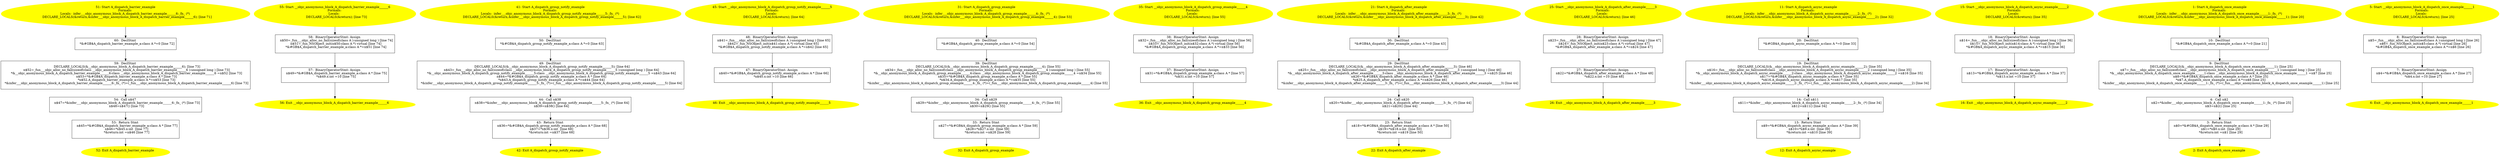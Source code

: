 /* @generated */
digraph iCFG {
60 [label="60:  DeclStmt \n   *&#GB$A_dispatch_barrier_example_a:class A *=0 [line 72]\n " shape="box"]
	

	 60 -> 59 ;
59 [label="59:  DeclStmt \n   DECLARE_LOCALS(&__objc_anonymous_block_A_dispatch_barrier_example______6); [line 73]\n  n$52=_fun___objc_alloc_no_fail(sizeof(class __objc_anonymous_block_A_dispatch_barrier_example______6 ):unsigned long ) [line 73]\n  *&__objc_anonymous_block_A_dispatch_barrier_example______6:class __objc_anonymous_block_A_dispatch_barrier_example______6 =n$52 [line 73]\n  n$53=*&#GB$A_dispatch_barrier_example_a:class A * [line 73]\n  *n$52.A_dispatch_barrier_example_a:class A *=n$53 [line 73]\n  *&infer___objc_anonymous_block_A_dispatch_barrier_example______6:_fn_ (*)=(_fun___objc_anonymous_block_A_dispatch_barrier_example______6) [line 73]\n " shape="box"]
	

	 59 -> 54 ;
58 [label="58:  BinaryOperatorStmt: Assign \n   n$50=_fun___objc_alloc_no_fail(sizeof(class A ):unsigned long ) [line 74]\n  n$51=_fun_NSObject_init(n$50:class A *) virtual [line 74]\n  *&#GB$A_dispatch_barrier_example_a:class A *=n$51 [line 74]\n " shape="box"]
	

	 58 -> 57 ;
57 [label="57:  BinaryOperatorStmt: Assign \n   n$49=*&#GB$A_dispatch_barrier_example_a:class A * [line 75]\n  *n$49.x:int =10 [line 75]\n " shape="box"]
	

	 57 -> 56 ;
56 [label="56: Exit __objc_anonymous_block_A_dispatch_barrier_example______6 \n  " color=yellow style=filled]
	

55 [label="55: Start __objc_anonymous_block_A_dispatch_barrier_example______6\nFormals: \nLocals:  \n   DECLARE_LOCALS(&return); [line 73]\n " color=yellow style=filled]
	

	 55 -> 58 ;
54 [label="54:  Call n$47 \n   n$47=*&infer___objc_anonymous_block_A_dispatch_barrier_example______6:_fn_ (*) [line 73]\n  n$48=n$47() [line 73]\n " shape="box"]
	

	 54 -> 53 ;
53 [label="53:  Return Stmt \n   n$45=*&#GB$A_dispatch_barrier_example_a:class A * [line 77]\n  n$46=*n$45.x:int  [line 77]\n  *&return:int =n$46 [line 77]\n " shape="box"]
	

	 53 -> 52 ;
52 [label="52: Exit A_dispatch_barrier_example \n  " color=yellow style=filled]
	

51 [label="51: Start A_dispatch_barrier_example\nFormals: \nLocals:  infer___objc_anonymous_block_A_dispatch_barrier_example______6:_fn_ (*) \n   DECLARE_LOCALS(&return,&infer___objc_anonymous_block_A_dispatch_barrier_example______6); [line 71]\n " color=yellow style=filled]
	

	 51 -> 60 ;
50 [label="50:  DeclStmt \n   *&#GB$A_dispatch_group_notify_example_a:class A *=0 [line 63]\n " shape="box"]
	

	 50 -> 49 ;
49 [label="49:  DeclStmt \n   DECLARE_LOCALS(&__objc_anonymous_block_A_dispatch_group_notify_example______5); [line 64]\n  n$43=_fun___objc_alloc_no_fail(sizeof(class __objc_anonymous_block_A_dispatch_group_notify_example______5 ):unsigned long ) [line 64]\n  *&__objc_anonymous_block_A_dispatch_group_notify_example______5:class __objc_anonymous_block_A_dispatch_group_notify_example______5 =n$43 [line 64]\n  n$44=*&#GB$A_dispatch_group_notify_example_a:class A * [line 64]\n  *n$43.A_dispatch_group_notify_example_a:class A *=n$44 [line 64]\n  *&infer___objc_anonymous_block_A_dispatch_group_notify_example______5:_fn_ (*)=(_fun___objc_anonymous_block_A_dispatch_group_notify_example______5) [line 64]\n " shape="box"]
	

	 49 -> 44 ;
48 [label="48:  BinaryOperatorStmt: Assign \n   n$41=_fun___objc_alloc_no_fail(sizeof(class A ):unsigned long ) [line 65]\n  n$42=_fun_NSObject_init(n$41:class A *) virtual [line 65]\n  *&#GB$A_dispatch_group_notify_example_a:class A *=n$42 [line 65]\n " shape="box"]
	

	 48 -> 47 ;
47 [label="47:  BinaryOperatorStmt: Assign \n   n$40=*&#GB$A_dispatch_group_notify_example_a:class A * [line 66]\n  *n$40.x:int =10 [line 66]\n " shape="box"]
	

	 47 -> 46 ;
46 [label="46: Exit __objc_anonymous_block_A_dispatch_group_notify_example______5 \n  " color=yellow style=filled]
	

45 [label="45: Start __objc_anonymous_block_A_dispatch_group_notify_example______5\nFormals: \nLocals:  \n   DECLARE_LOCALS(&return); [line 64]\n " color=yellow style=filled]
	

	 45 -> 48 ;
44 [label="44:  Call n$38 \n   n$38=*&infer___objc_anonymous_block_A_dispatch_group_notify_example______5:_fn_ (*) [line 64]\n  n$39=n$38() [line 64]\n " shape="box"]
	

	 44 -> 43 ;
43 [label="43:  Return Stmt \n   n$36=*&#GB$A_dispatch_group_notify_example_a:class A * [line 68]\n  n$37=*n$36.x:int  [line 68]\n  *&return:int =n$37 [line 68]\n " shape="box"]
	

	 43 -> 42 ;
42 [label="42: Exit A_dispatch_group_notify_example \n  " color=yellow style=filled]
	

41 [label="41: Start A_dispatch_group_notify_example\nFormals: \nLocals:  infer___objc_anonymous_block_A_dispatch_group_notify_example______5:_fn_ (*) \n   DECLARE_LOCALS(&return,&infer___objc_anonymous_block_A_dispatch_group_notify_example______5); [line 62]\n " color=yellow style=filled]
	

	 41 -> 50 ;
40 [label="40:  DeclStmt \n   *&#GB$A_dispatch_group_example_a:class A *=0 [line 54]\n " shape="box"]
	

	 40 -> 39 ;
39 [label="39:  DeclStmt \n   DECLARE_LOCALS(&__objc_anonymous_block_A_dispatch_group_example______4); [line 55]\n  n$34=_fun___objc_alloc_no_fail(sizeof(class __objc_anonymous_block_A_dispatch_group_example______4 ):unsigned long ) [line 55]\n  *&__objc_anonymous_block_A_dispatch_group_example______4:class __objc_anonymous_block_A_dispatch_group_example______4 =n$34 [line 55]\n  n$35=*&#GB$A_dispatch_group_example_a:class A * [line 55]\n  *n$34.A_dispatch_group_example_a:class A *=n$35 [line 55]\n  *&infer___objc_anonymous_block_A_dispatch_group_example______4:_fn_ (*)=(_fun___objc_anonymous_block_A_dispatch_group_example______4) [line 55]\n " shape="box"]
	

	 39 -> 34 ;
38 [label="38:  BinaryOperatorStmt: Assign \n   n$32=_fun___objc_alloc_no_fail(sizeof(class A ):unsigned long ) [line 56]\n  n$33=_fun_NSObject_init(n$32:class A *) virtual [line 56]\n  *&#GB$A_dispatch_group_example_a:class A *=n$33 [line 56]\n " shape="box"]
	

	 38 -> 37 ;
37 [label="37:  BinaryOperatorStmt: Assign \n   n$31=*&#GB$A_dispatch_group_example_a:class A * [line 57]\n  *n$31.x:int =10 [line 57]\n " shape="box"]
	

	 37 -> 36 ;
36 [label="36: Exit __objc_anonymous_block_A_dispatch_group_example______4 \n  " color=yellow style=filled]
	

35 [label="35: Start __objc_anonymous_block_A_dispatch_group_example______4\nFormals: \nLocals:  \n   DECLARE_LOCALS(&return); [line 55]\n " color=yellow style=filled]
	

	 35 -> 38 ;
34 [label="34:  Call n$29 \n   n$29=*&infer___objc_anonymous_block_A_dispatch_group_example______4:_fn_ (*) [line 55]\n  n$30=n$29() [line 55]\n " shape="box"]
	

	 34 -> 33 ;
33 [label="33:  Return Stmt \n   n$27=*&#GB$A_dispatch_group_example_a:class A * [line 59]\n  n$28=*n$27.x:int  [line 59]\n  *&return:int =n$28 [line 59]\n " shape="box"]
	

	 33 -> 32 ;
32 [label="32: Exit A_dispatch_group_example \n  " color=yellow style=filled]
	

31 [label="31: Start A_dispatch_group_example\nFormals: \nLocals:  infer___objc_anonymous_block_A_dispatch_group_example______4:_fn_ (*) \n   DECLARE_LOCALS(&return,&infer___objc_anonymous_block_A_dispatch_group_example______4); [line 53]\n " color=yellow style=filled]
	

	 31 -> 40 ;
30 [label="30:  DeclStmt \n   *&#GB$A_dispatch_after_example_a:class A *=0 [line 43]\n " shape="box"]
	

	 30 -> 29 ;
29 [label="29:  DeclStmt \n   DECLARE_LOCALS(&__objc_anonymous_block_A_dispatch_after_example______3); [line 46]\n  n$25=_fun___objc_alloc_no_fail(sizeof(class __objc_anonymous_block_A_dispatch_after_example______3 ):unsigned long ) [line 46]\n  *&__objc_anonymous_block_A_dispatch_after_example______3:class __objc_anonymous_block_A_dispatch_after_example______3 =n$25 [line 46]\n  n$26=*&#GB$A_dispatch_after_example_a:class A * [line 46]\n  *n$25.A_dispatch_after_example_a:class A *=n$26 [line 46]\n  *&infer___objc_anonymous_block_A_dispatch_after_example______3:_fn_ (*)=(_fun___objc_anonymous_block_A_dispatch_after_example______3) [line 44]\n " shape="box"]
	

	 29 -> 24 ;
28 [label="28:  BinaryOperatorStmt: Assign \n   n$23=_fun___objc_alloc_no_fail(sizeof(class A ):unsigned long ) [line 47]\n  n$24=_fun_NSObject_init(n$23:class A *) virtual [line 47]\n  *&#GB$A_dispatch_after_example_a:class A *=n$24 [line 47]\n " shape="box"]
	

	 28 -> 27 ;
27 [label="27:  BinaryOperatorStmt: Assign \n   n$22=*&#GB$A_dispatch_after_example_a:class A * [line 48]\n  *n$22.x:int =10 [line 48]\n " shape="box"]
	

	 27 -> 26 ;
26 [label="26: Exit __objc_anonymous_block_A_dispatch_after_example______3 \n  " color=yellow style=filled]
	

25 [label="25: Start __objc_anonymous_block_A_dispatch_after_example______3\nFormals: \nLocals:  \n   DECLARE_LOCALS(&return); [line 46]\n " color=yellow style=filled]
	

	 25 -> 28 ;
24 [label="24:  Call n$20 \n   n$20=*&infer___objc_anonymous_block_A_dispatch_after_example______3:_fn_ (*) [line 44]\n  n$21=n$20() [line 44]\n " shape="box"]
	

	 24 -> 23 ;
23 [label="23:  Return Stmt \n   n$18=*&#GB$A_dispatch_after_example_a:class A * [line 50]\n  n$19=*n$18.x:int  [line 50]\n  *&return:int =n$19 [line 50]\n " shape="box"]
	

	 23 -> 22 ;
22 [label="22: Exit A_dispatch_after_example \n  " color=yellow style=filled]
	

21 [label="21: Start A_dispatch_after_example\nFormals: \nLocals:  infer___objc_anonymous_block_A_dispatch_after_example______3:_fn_ (*) \n   DECLARE_LOCALS(&return,&infer___objc_anonymous_block_A_dispatch_after_example______3); [line 42]\n " color=yellow style=filled]
	

	 21 -> 30 ;
20 [label="20:  DeclStmt \n   *&#GB$A_dispatch_async_example_a:class A *=0 [line 33]\n " shape="box"]
	

	 20 -> 19 ;
19 [label="19:  DeclStmt \n   DECLARE_LOCALS(&__objc_anonymous_block_A_dispatch_async_example______2); [line 35]\n  n$16=_fun___objc_alloc_no_fail(sizeof(class __objc_anonymous_block_A_dispatch_async_example______2 ):unsigned long ) [line 35]\n  *&__objc_anonymous_block_A_dispatch_async_example______2:class __objc_anonymous_block_A_dispatch_async_example______2 =n$16 [line 35]\n  n$17=*&#GB$A_dispatch_async_example_a:class A * [line 35]\n  *n$16.A_dispatch_async_example_a:class A *=n$17 [line 35]\n  *&infer___objc_anonymous_block_A_dispatch_async_example______2:_fn_ (*)=(_fun___objc_anonymous_block_A_dispatch_async_example______2) [line 34]\n " shape="box"]
	

	 19 -> 14 ;
18 [label="18:  BinaryOperatorStmt: Assign \n   n$14=_fun___objc_alloc_no_fail(sizeof(class A ):unsigned long ) [line 36]\n  n$15=_fun_NSObject_init(n$14:class A *) virtual [line 36]\n  *&#GB$A_dispatch_async_example_a:class A *=n$15 [line 36]\n " shape="box"]
	

	 18 -> 17 ;
17 [label="17:  BinaryOperatorStmt: Assign \n   n$13=*&#GB$A_dispatch_async_example_a:class A * [line 37]\n  *n$13.x:int =10 [line 37]\n " shape="box"]
	

	 17 -> 16 ;
16 [label="16: Exit __objc_anonymous_block_A_dispatch_async_example______2 \n  " color=yellow style=filled]
	

15 [label="15: Start __objc_anonymous_block_A_dispatch_async_example______2\nFormals: \nLocals:  \n   DECLARE_LOCALS(&return); [line 35]\n " color=yellow style=filled]
	

	 15 -> 18 ;
14 [label="14:  Call n$11 \n   n$11=*&infer___objc_anonymous_block_A_dispatch_async_example______2:_fn_ (*) [line 34]\n  n$12=n$11() [line 34]\n " shape="box"]
	

	 14 -> 13 ;
13 [label="13:  Return Stmt \n   n$9=*&#GB$A_dispatch_async_example_a:class A * [line 39]\n  n$10=*n$9.x:int  [line 39]\n  *&return:int =n$10 [line 39]\n " shape="box"]
	

	 13 -> 12 ;
12 [label="12: Exit A_dispatch_async_example \n  " color=yellow style=filled]
	

11 [label="11: Start A_dispatch_async_example\nFormals: \nLocals:  infer___objc_anonymous_block_A_dispatch_async_example______2:_fn_ (*) \n   DECLARE_LOCALS(&return,&infer___objc_anonymous_block_A_dispatch_async_example______2); [line 32]\n " color=yellow style=filled]
	

	 11 -> 20 ;
10 [label="10:  DeclStmt \n   *&#GB$A_dispatch_once_example_a:class A *=0 [line 21]\n " shape="box"]
	

	 10 -> 9 ;
9 [label="9:  DeclStmt \n   DECLARE_LOCALS(&__objc_anonymous_block_A_dispatch_once_example______1); [line 25]\n  n$7=_fun___objc_alloc_no_fail(sizeof(class __objc_anonymous_block_A_dispatch_once_example______1 ):unsigned long ) [line 25]\n  *&__objc_anonymous_block_A_dispatch_once_example______1:class __objc_anonymous_block_A_dispatch_once_example______1 =n$7 [line 25]\n  n$8=*&#GB$A_dispatch_once_example_a:class A * [line 25]\n  *n$7.A_dispatch_once_example_a:class A *=n$8 [line 25]\n  *&infer___objc_anonymous_block_A_dispatch_once_example______1:_fn_ (*)=(_fun___objc_anonymous_block_A_dispatch_once_example______1) [line 25]\n " shape="box"]
	

	 9 -> 4 ;
8 [label="8:  BinaryOperatorStmt: Assign \n   n$5=_fun___objc_alloc_no_fail(sizeof(class A ):unsigned long ) [line 26]\n  n$6=_fun_NSObject_init(n$5:class A *) virtual [line 26]\n  *&#GB$A_dispatch_once_example_a:class A *=n$6 [line 26]\n " shape="box"]
	

	 8 -> 7 ;
7 [label="7:  BinaryOperatorStmt: Assign \n   n$4=*&#GB$A_dispatch_once_example_a:class A * [line 27]\n  *n$4.x:int =10 [line 27]\n " shape="box"]
	

	 7 -> 6 ;
6 [label="6: Exit __objc_anonymous_block_A_dispatch_once_example______1 \n  " color=yellow style=filled]
	

5 [label="5: Start __objc_anonymous_block_A_dispatch_once_example______1\nFormals: \nLocals:  \n   DECLARE_LOCALS(&return); [line 25]\n " color=yellow style=filled]
	

	 5 -> 8 ;
4 [label="4:  Call n$2 \n   n$2=*&infer___objc_anonymous_block_A_dispatch_once_example______1:_fn_ (*) [line 25]\n  n$3=n$2() [line 25]\n " shape="box"]
	

	 4 -> 3 ;
3 [label="3:  Return Stmt \n   n$0=*&#GB$A_dispatch_once_example_a:class A * [line 29]\n  n$1=*n$0.x:int  [line 29]\n  *&return:int =n$1 [line 29]\n " shape="box"]
	

	 3 -> 2 ;
2 [label="2: Exit A_dispatch_once_example \n  " color=yellow style=filled]
	

1 [label="1: Start A_dispatch_once_example\nFormals: \nLocals:  infer___objc_anonymous_block_A_dispatch_once_example______1:_fn_ (*) \n   DECLARE_LOCALS(&return,&infer___objc_anonymous_block_A_dispatch_once_example______1); [line 20]\n " color=yellow style=filled]
	

	 1 -> 10 ;
}

